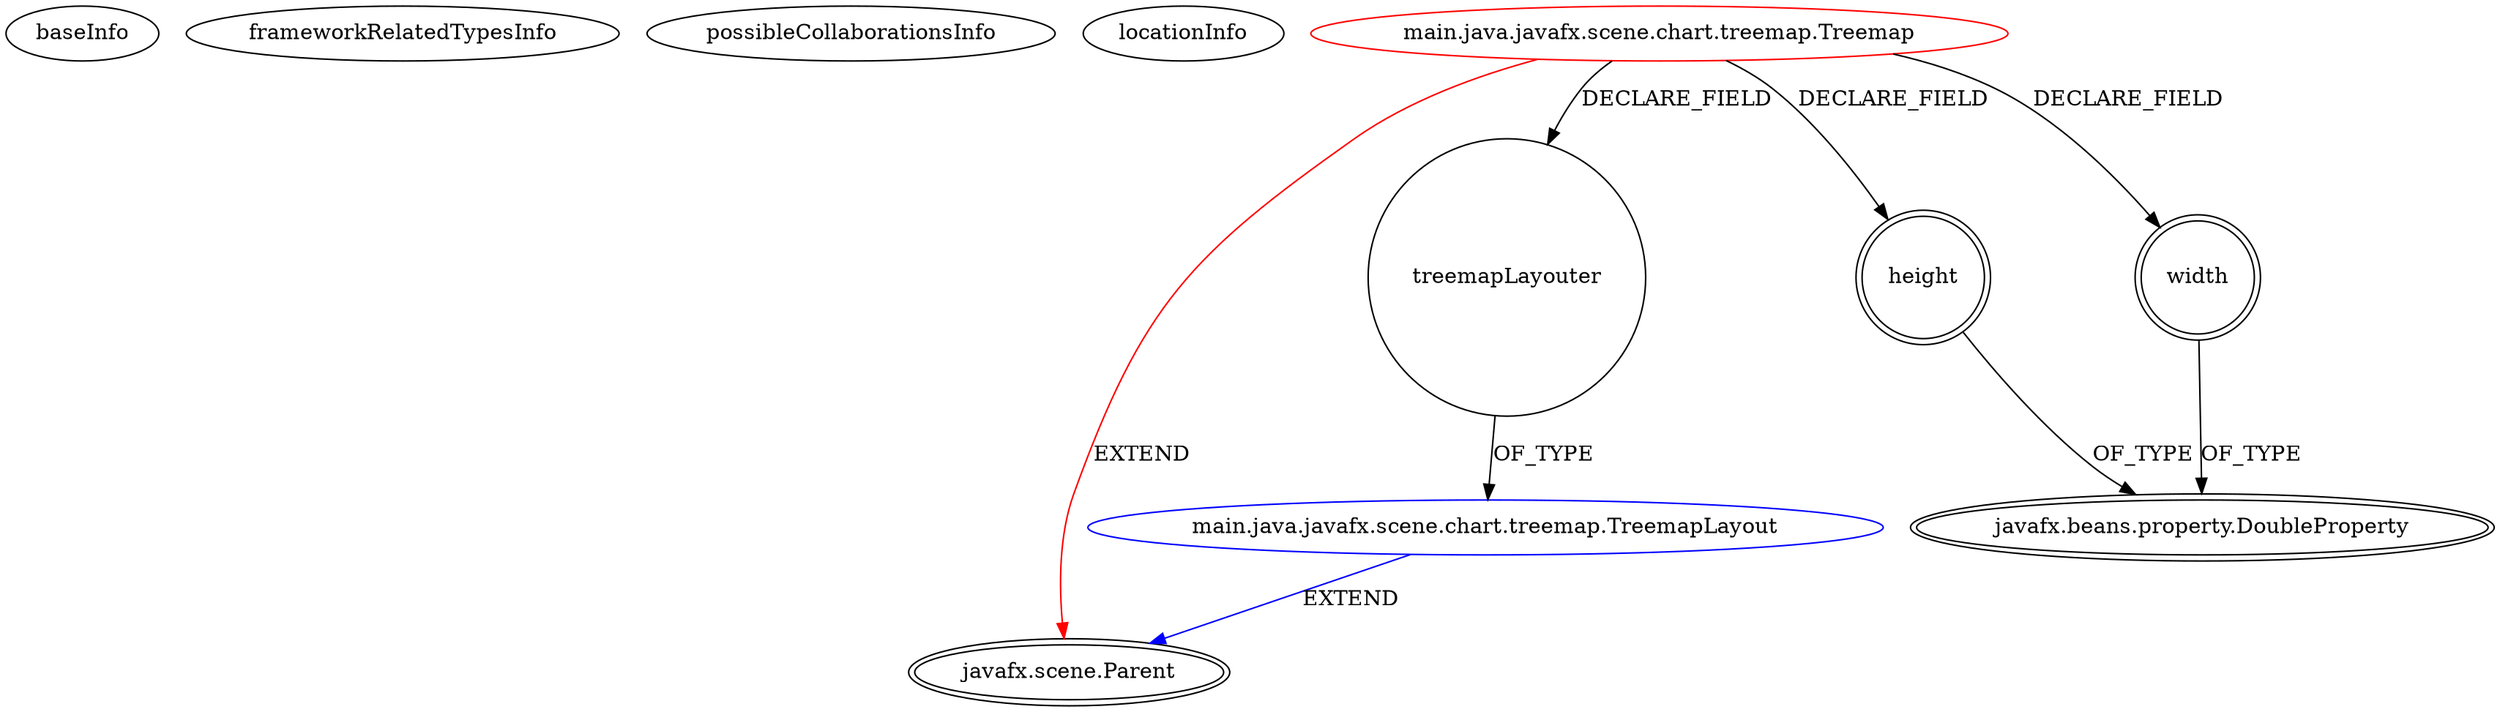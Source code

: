 digraph {
baseInfo[graphId=4492,category="extension_graph",isAnonymous=false,possibleRelation=true]
frameworkRelatedTypesInfo[0="javafx.scene.Parent"]
possibleCollaborationsInfo[0="4492~FIELD_DECLARATION-~javafx.scene.Parent ~javafx.scene.Parent ~false~false"]
locationInfo[projectName="tasubo-javafx-chart-treemap",filePath="/tasubo-javafx-chart-treemap/javafx-chart-treemap-master/src/main/java/javafx/scene/chart/treemap/Treemap.java",contextSignature="Treemap",graphId="4492"]
0[label="main.java.javafx.scene.chart.treemap.Treemap",vertexType="ROOT_CLIENT_CLASS_DECLARATION",isFrameworkType=false,color=red]
1[label="javafx.scene.Parent",vertexType="FRAMEWORK_CLASS_TYPE",isFrameworkType=true,peripheries=2]
2[label="height",vertexType="FIELD_DECLARATION",isFrameworkType=true,peripheries=2,shape=circle]
3[label="javafx.beans.property.DoubleProperty",vertexType="FRAMEWORK_CLASS_TYPE",isFrameworkType=true,peripheries=2]
4[label="treemapLayouter",vertexType="FIELD_DECLARATION",isFrameworkType=false,shape=circle]
5[label="main.java.javafx.scene.chart.treemap.TreemapLayout",vertexType="REFERENCE_CLIENT_CLASS_DECLARATION",isFrameworkType=false,color=blue]
7[label="width",vertexType="FIELD_DECLARATION",isFrameworkType=true,peripheries=2,shape=circle]
0->1[label="EXTEND",color=red]
0->2[label="DECLARE_FIELD"]
2->3[label="OF_TYPE"]
0->4[label="DECLARE_FIELD"]
5->1[label="EXTEND",color=blue]
4->5[label="OF_TYPE"]
0->7[label="DECLARE_FIELD"]
7->3[label="OF_TYPE"]
}
